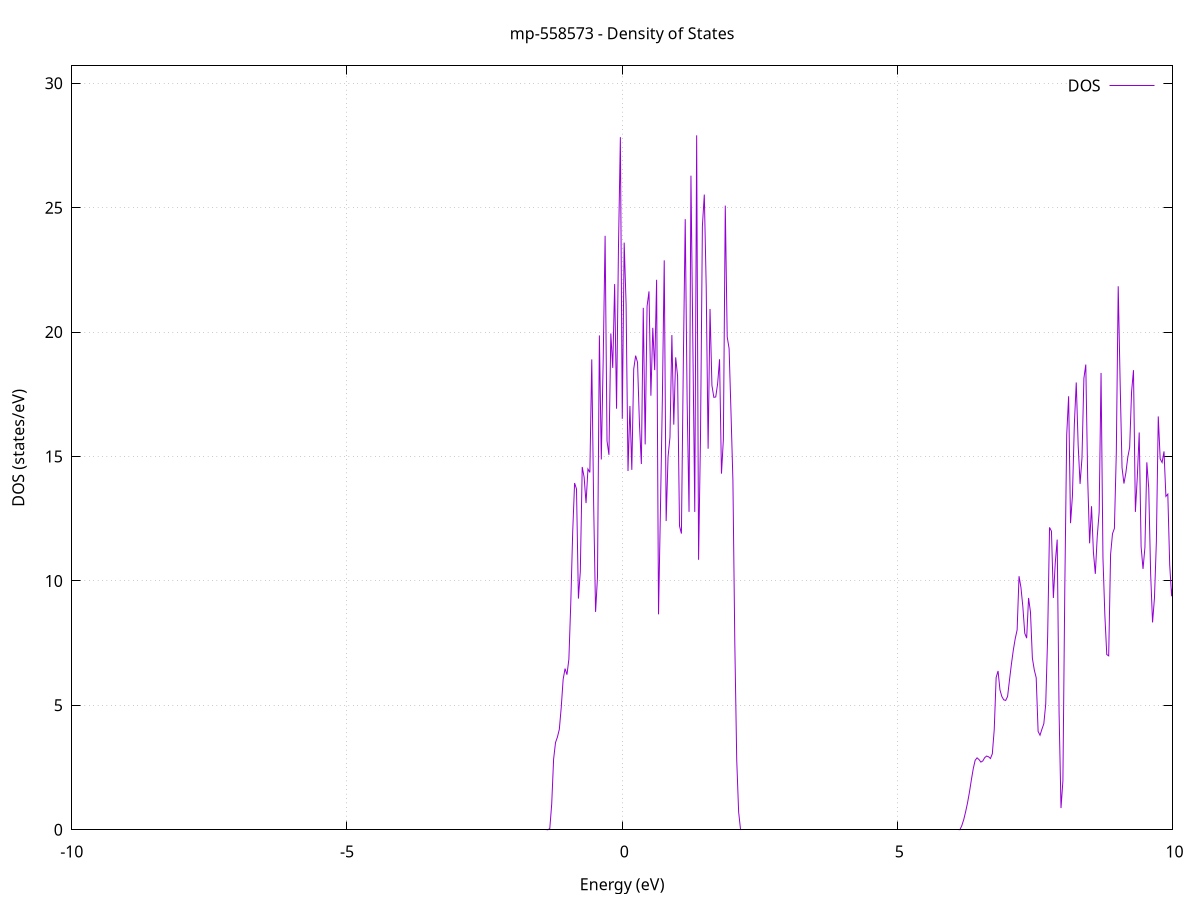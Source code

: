 set title 'mp-558573 - Density of States'
set xlabel 'Energy (eV)'
set ylabel 'DOS (states/eV)'
set grid
set xrange [-10:10]
set yrange [0:30.699]
set xzeroaxis lt -1
set terminal png size 800,600
set output 'mp-558573_dos_gnuplot.png'
plot '-' using 1:2 with lines title 'DOS'
-40.860300 0.000000
-40.825700 0.000000
-40.791000 0.000000
-40.756400 0.000000
-40.721700 0.000000
-40.687100 0.000000
-40.652400 0.000000
-40.617700 0.000000
-40.583100 0.000000
-40.548400 0.000000
-40.513800 0.000000
-40.479100 0.000000
-40.444400 0.000000
-40.409800 0.000000
-40.375100 0.000000
-40.340500 0.000000
-40.305800 0.000000
-40.271100 0.000000
-40.236500 0.000000
-40.201800 0.000000
-40.167200 0.000000
-40.132500 0.000000
-40.097900 0.000000
-40.063200 0.000000
-40.028500 0.000000
-39.993900 0.000000
-39.959200 0.000000
-39.924600 0.000000
-39.889900 0.000000
-39.855200 0.000000
-39.820600 0.000000
-39.785900 0.000000
-39.751300 0.000000
-39.716600 0.000000
-39.681900 0.000000
-39.647300 0.000000
-39.612600 0.000000
-39.578000 0.000000
-39.543300 0.000000
-39.508700 0.000000
-39.474000 0.000000
-39.439300 0.000000
-39.404700 0.000000
-39.370000 0.000000
-39.335400 0.000000
-39.300700 0.000000
-39.266000 0.000000
-39.231400 0.000000
-39.196700 0.000000
-39.162100 0.000000
-39.127400 0.000000
-39.092700 0.000000
-39.058100 0.000000
-39.023400 0.000000
-38.988800 0.000000
-38.954100 0.000000
-38.919400 0.000000
-38.884800 0.000000
-38.850100 0.000000
-38.815500 0.000000
-38.780800 0.000000
-38.746200 0.000000
-38.711500 0.000000
-38.676800 0.000000
-38.642200 0.000000
-38.607500 0.000000
-38.572900 0.000000
-38.538200 0.000000
-38.503500 0.000000
-38.468900 0.000000
-38.434200 0.000000
-38.399600 0.000000
-38.364900 0.000000
-38.330200 0.000000
-38.295600 0.000000
-38.260900 0.000000
-38.226300 0.000000
-38.191600 0.000000
-38.157000 0.000000
-38.122300 0.000000
-38.087600 0.000000
-38.053000 0.000000
-38.018300 0.000000
-37.983700 0.000000
-37.949000 0.000000
-37.914300 0.000000
-37.879700 0.000000
-37.845000 0.000000
-37.810400 0.000000
-37.775700 0.000000
-37.741000 0.000000
-37.706400 8.072300
-37.671700 97.917500
-37.637100 30.280700
-37.602400 0.000000
-37.567800 0.000000
-37.533100 0.000000
-37.498400 0.000000
-37.463800 105.892100
-37.429100 0.000000
-37.394500 0.000000
-37.359800 0.000000
-37.325100 0.000000
-37.290500 0.000000
-37.255800 0.000000
-37.221200 0.000000
-37.186500 0.000000
-37.151800 0.000000
-37.117200 0.000000
-37.082500 0.000000
-37.047900 0.000000
-37.013200 0.000000
-36.978600 0.000000
-36.943900 0.000000
-36.909200 0.000000
-36.874600 0.000000
-36.839900 0.000000
-36.805300 0.000000
-36.770600 0.000000
-36.735900 0.000000
-36.701300 0.000000
-36.666600 0.000000
-36.632000 0.000000
-36.597300 0.000000
-36.562600 0.000000
-36.528000 0.000000
-36.493300 0.000000
-36.458700 0.000000
-36.424000 0.000000
-36.389400 0.000000
-36.354700 0.000000
-36.320000 0.000000
-36.285400 0.000000
-36.250700 0.000000
-36.216100 0.000000
-36.181400 0.000000
-36.146700 0.000000
-36.112100 0.000000
-36.077400 0.000000
-36.042800 0.000000
-36.008100 0.000000
-35.973400 0.000000
-35.938800 0.000000
-35.904100 0.000000
-35.869500 0.000000
-35.834800 0.000000
-35.800200 0.000000
-35.765500 0.000000
-35.730800 0.000000
-35.696200 0.000000
-35.661500 0.000000
-35.626900 0.000000
-35.592200 0.000000
-35.557500 0.000000
-35.522900 0.000000
-35.488200 0.000000
-35.453600 0.000000
-35.418900 0.000000
-35.384200 0.000000
-35.349600 0.000000
-35.314900 0.000000
-35.280300 0.000000
-35.245600 0.000000
-35.211000 0.000000
-35.176300 0.000000
-35.141600 0.000000
-35.107000 0.000000
-35.072300 0.000000
-35.037700 0.000000
-35.003000 0.000000
-34.968300 0.000000
-34.933700 0.000000
-34.899000 0.000000
-34.864400 0.000000
-34.829700 0.000000
-34.795000 0.000000
-34.760400 0.000000
-34.725700 0.000000
-34.691100 0.000000
-34.656400 0.000000
-34.621800 0.000000
-34.587100 0.000000
-34.552400 0.000000
-34.517800 0.000000
-34.483100 0.000000
-34.448500 0.000000
-34.413800 0.000000
-34.379100 0.000000
-34.344500 0.000000
-34.309800 0.000000
-34.275200 0.000000
-34.240500 0.000000
-34.205800 0.000000
-34.171200 0.000000
-34.136500 0.000000
-34.101900 0.000000
-34.067200 0.000000
-34.032600 0.000000
-33.997900 0.000000
-33.963200 0.000000
-33.928600 0.000000
-33.893900 0.000000
-33.859300 0.000000
-33.824600 0.000000
-33.789900 0.000000
-33.755300 0.000000
-33.720600 0.000000
-33.686000 0.000000
-33.651300 0.000000
-33.616600 0.000000
-33.582000 0.000000
-33.547300 0.000000
-33.512700 0.000000
-33.478000 0.000000
-33.443400 0.000000
-33.408700 0.000000
-33.374000 0.000000
-33.339400 0.000000
-33.304700 0.000000
-33.270100 0.000000
-33.235400 0.000000
-33.200700 0.000000
-33.166100 0.000000
-33.131400 0.000000
-33.096800 0.000000
-33.062100 0.000000
-33.027400 0.000000
-32.992800 0.000000
-32.958100 0.000000
-32.923500 0.000000
-32.888800 0.000000
-32.854200 0.000000
-32.819500 0.000000
-32.784800 0.000000
-32.750200 0.000000
-32.715500 0.000000
-32.680900 0.000000
-32.646200 0.000000
-32.611500 0.000000
-32.576900 0.000000
-32.542200 0.000000
-32.507600 0.000000
-32.472900 0.000000
-32.438200 0.000000
-32.403600 0.000000
-32.368900 0.000000
-32.334300 0.000000
-32.299600 0.000000
-32.264900 0.000000
-32.230300 0.000000
-32.195600 0.000000
-32.161000 0.000000
-32.126300 0.000000
-32.091700 0.000000
-32.057000 0.000000
-32.022300 0.000000
-31.987700 0.000000
-31.953000 0.000000
-31.918400 0.000000
-31.883700 0.000000
-31.849000 0.000000
-31.814400 0.000000
-31.779700 0.000000
-31.745100 0.000000
-31.710400 0.000000
-31.675700 0.000000
-31.641100 0.000000
-31.606400 0.000000
-31.571800 0.000000
-31.537100 0.000000
-31.502500 0.000000
-31.467800 0.000000
-31.433100 0.000000
-31.398500 0.000000
-31.363800 0.000000
-31.329200 0.000000
-31.294500 0.000000
-31.259800 0.000000
-31.225200 0.000000
-31.190500 0.000000
-31.155900 0.000000
-31.121200 0.000000
-31.086500 0.000000
-31.051900 0.000000
-31.017200 0.000000
-30.982600 0.000000
-30.947900 0.000000
-30.913300 0.000000
-30.878600 0.000000
-30.843900 0.000000
-30.809300 0.000000
-30.774600 0.000000
-30.740000 0.000000
-30.705300 0.000000
-30.670600 0.000000
-30.636000 0.000000
-30.601300 0.000000
-30.566700 0.000000
-30.532000 0.000000
-30.497300 0.000000
-30.462700 0.000000
-30.428000 0.000000
-30.393400 0.000000
-30.358700 0.000000
-30.324100 0.000000
-30.289400 0.000000
-30.254700 0.000000
-30.220100 0.000000
-30.185400 0.000000
-30.150800 0.000000
-30.116100 0.000000
-30.081400 0.000000
-30.046800 0.000000
-30.012100 0.000000
-29.977500 0.000000
-29.942800 0.000000
-29.908100 0.000000
-29.873500 0.000000
-29.838800 0.000000
-29.804200 0.000000
-29.769500 0.000000
-29.734900 0.000000
-29.700200 0.000000
-29.665500 0.000000
-29.630900 0.000000
-29.596200 0.000000
-29.561600 0.000000
-29.526900 0.000000
-29.492200 0.000000
-29.457600 0.000000
-29.422900 0.000000
-29.388300 0.000000
-29.353600 0.000000
-29.318900 0.000000
-29.284300 0.000000
-29.249600 0.000000
-29.215000 0.000000
-29.180300 0.000000
-29.145700 0.000000
-29.111000 0.000000
-29.076300 0.000000
-29.041700 0.000000
-29.007000 0.000000
-28.972400 0.000000
-28.937700 0.000000
-28.903000 0.000000
-28.868400 0.000000
-28.833700 0.000000
-28.799100 0.000000
-28.764400 0.000000
-28.729700 0.000000
-28.695100 0.000000
-28.660400 0.000000
-28.625800 0.000000
-28.591100 0.000000
-28.556500 0.000000
-28.521800 0.000000
-28.487100 0.000000
-28.452500 0.000000
-28.417800 0.000000
-28.383200 0.000000
-28.348500 0.000000
-28.313800 0.000000
-28.279200 0.000000
-28.244500 0.000000
-28.209900 0.000000
-28.175200 0.000000
-28.140500 0.000000
-28.105900 0.000000
-28.071200 0.000000
-28.036600 0.000000
-28.001900 0.000000
-27.967300 0.000000
-27.932600 0.000000
-27.897900 0.000000
-27.863300 0.000000
-27.828600 0.000000
-27.794000 0.000000
-27.759300 0.000000
-27.724600 0.000000
-27.690000 0.000000
-27.655300 0.000000
-27.620700 0.000000
-27.586000 0.000000
-27.551300 0.000000
-27.516700 0.000000
-27.482000 0.000000
-27.447400 0.000000
-27.412700 0.000000
-27.378100 0.000000
-27.343400 0.000000
-27.308700 0.000000
-27.274100 0.000000
-27.239400 0.000000
-27.204800 0.000000
-27.170100 0.000000
-27.135400 0.000000
-27.100800 0.000000
-27.066100 0.000000
-27.031500 0.000000
-26.996800 0.000000
-26.962100 0.000000
-26.927500 0.000000
-26.892800 0.000000
-26.858200 0.000000
-26.823500 0.000000
-26.788900 0.000000
-26.754200 0.000000
-26.719500 0.000000
-26.684900 0.000000
-26.650200 0.000000
-26.615600 0.000000
-26.580900 0.000000
-26.546200 0.000000
-26.511600 0.000000
-26.476900 0.000000
-26.442300 0.000000
-26.407600 0.000000
-26.372900 0.000000
-26.338300 0.000000
-26.303600 0.000000
-26.269000 0.000000
-26.234300 0.000000
-26.199700 0.000000
-26.165000 0.000000
-26.130300 0.000000
-26.095700 0.000000
-26.061000 0.000000
-26.026400 0.000000
-25.991700 0.000000
-25.957000 0.000000
-25.922400 0.000000
-25.887700 0.000000
-25.853100 0.000000
-25.818400 0.000000
-25.783700 0.000000
-25.749100 0.000000
-25.714400 0.000000
-25.679800 0.000000
-25.645100 0.000000
-25.610400 0.000000
-25.575800 0.000000
-25.541100 0.000000
-25.506500 0.000000
-25.471800 0.000000
-25.437200 0.000000
-25.402500 0.000000
-25.367800 0.000000
-25.333200 0.000000
-25.298500 0.000000
-25.263900 0.000000
-25.229200 0.000000
-25.194500 0.000000
-25.159900 0.000000
-25.125200 0.000000
-25.090600 0.000000
-25.055900 0.000000
-25.021200 0.000000
-24.986600 0.000000
-24.951900 0.000000
-24.917300 0.000000
-24.882600 0.000000
-24.848000 0.000000
-24.813300 0.000000
-24.778600 0.000000
-24.744000 0.000000
-24.709300 0.000000
-24.674700 0.000000
-24.640000 0.000000
-24.605300 0.000000
-24.570700 0.000000
-24.536000 0.000000
-24.501400 0.000000
-24.466700 0.000000
-24.432000 0.000000
-24.397400 0.000000
-24.362700 0.000000
-24.328100 0.000000
-24.293400 0.000000
-24.258800 0.000000
-24.224100 0.000000
-24.189400 0.000000
-24.154800 0.000000
-24.120100 0.000000
-24.085500 0.000000
-24.050800 0.000000
-24.016100 0.000000
-23.981500 0.000000
-23.946800 0.000000
-23.912200 0.000000
-23.877500 0.000000
-23.842800 0.000000
-23.808200 0.000000
-23.773500 0.000000
-23.738900 0.000000
-23.704200 0.000000
-23.669600 0.000000
-23.634900 0.000000
-23.600200 0.000000
-23.565600 0.000000
-23.530900 0.000000
-23.496300 0.000000
-23.461600 0.000000
-23.426900 0.000000
-23.392300 0.000000
-23.357600 0.000000
-23.323000 0.000000
-23.288300 0.000000
-23.253600 0.000000
-23.219000 0.000000
-23.184300 0.000000
-23.149700 0.000000
-23.115000 0.000000
-23.080400 0.000000
-23.045700 0.000000
-23.011000 0.000000
-22.976400 0.000000
-22.941700 0.000000
-22.907100 0.000000
-22.872400 0.000000
-22.837700 0.000000
-22.803100 0.000000
-22.768400 0.000000
-22.733800 0.000000
-22.699100 0.000000
-22.664400 0.000000
-22.629800 0.000000
-22.595100 0.000000
-22.560500 0.000000
-22.525800 0.000000
-22.491200 0.000000
-22.456500 0.000000
-22.421800 0.000000
-22.387200 0.000000
-22.352500 0.000000
-22.317900 0.000000
-22.283200 0.000000
-22.248500 0.000000
-22.213900 0.000000
-22.179200 0.000000
-22.144600 0.000000
-22.109900 0.000000
-22.075200 0.000000
-22.040600 0.000000
-22.005900 0.000000
-21.971300 0.000000
-21.936600 0.000000
-21.902000 0.000000
-21.867300 0.000000
-21.832600 0.000000
-21.798000 0.000000
-21.763300 0.000000
-21.728700 0.000000
-21.694000 0.000000
-21.659300 0.000000
-21.624700 0.000000
-21.590000 0.000000
-21.555400 0.000000
-21.520700 0.000000
-21.486000 0.000000
-21.451400 0.000000
-21.416700 0.000000
-21.382100 0.000000
-21.347400 0.000000
-21.312800 0.000000
-21.278100 0.000000
-21.243400 0.000000
-21.208800 0.000000
-21.174100 0.000000
-21.139500 0.000000
-21.104800 0.000000
-21.070100 0.000000
-21.035500 0.000000
-21.000800 0.000000
-20.966200 0.000000
-20.931500 0.000000
-20.896800 0.000000
-20.862200 0.000000
-20.827500 0.000000
-20.792900 0.000000
-20.758200 0.000000
-20.723600 0.000000
-20.688900 0.000000
-20.654200 0.000000
-20.619600 0.000000
-20.584900 0.000000
-20.550300 0.000000
-20.515600 0.000000
-20.480900 0.000000
-20.446300 0.000000
-20.411600 0.000000
-20.377000 0.000000
-20.342300 0.000000
-20.307600 0.000000
-20.273000 0.000000
-20.238300 0.000000
-20.203700 0.000000
-20.169000 0.000000
-20.134400 0.000000
-20.099700 0.000000
-20.065000 0.000000
-20.030400 0.000000
-19.995700 0.000000
-19.961100 0.000000
-19.926400 0.000000
-19.891700 0.000000
-19.857100 0.000000
-19.822400 0.000000
-19.787800 0.000000
-19.753100 0.000000
-19.718400 0.000000
-19.683800 0.000000
-19.649100 0.000000
-19.614500 0.000000
-19.579800 0.000000
-19.545200 0.000000
-19.510500 0.000000
-19.475800 0.000000
-19.441200 0.000000
-19.406500 0.000000
-19.371900 0.000000
-19.337200 0.000000
-19.302500 0.000000
-19.267900 0.000000
-19.233200 0.000000
-19.198600 0.000000
-19.163900 0.000000
-19.129200 0.000000
-19.094600 0.000000
-19.059900 0.000000
-19.025300 0.000000
-18.990600 0.000000
-18.955900 0.000000
-18.921300 0.000000
-18.886600 0.000000
-18.852000 0.000000
-18.817300 0.493600
-18.782700 1.787100
-18.748000 3.332900
-18.713300 4.911800
-18.678700 15.596800
-18.644000 9.403600
-18.609400 5.679100
-18.574700 10.995300
-18.540000 22.289200
-18.505400 28.893300
-18.470700 20.555400
-18.436100 30.815000
-18.401400 27.719300
-18.366700 20.355700
-18.332100 28.367500
-18.297400 23.700400
-18.262800 10.176200
-18.228100 12.319800
-18.193500 11.404100
-18.158800 9.577100
-18.124100 12.457900
-18.089500 21.104600
-18.054800 16.182300
-18.020200 13.485600
-17.985500 22.788600
-17.950800 27.136300
-17.916200 17.741900
-17.881500 34.270100
-17.846900 32.056700
-17.812200 38.995500
-17.777500 33.951000
-17.742900 52.813400
-17.708200 57.849100
-17.673600 70.836300
-17.638900 75.797600
-17.604300 61.967200
-17.569600 45.898200
-17.534900 13.936300
-17.500300 13.072700
-17.465600 13.103100
-17.431000 0.000000
-17.396300 0.000000
-17.361600 0.000000
-17.327000 0.000000
-17.292300 0.000000
-17.257700 0.000000
-17.223000 0.000000
-17.188300 0.000000
-17.153700 0.000000
-17.119000 0.000000
-17.084400 0.000000
-17.049700 0.000000
-17.015100 0.000000
-16.980400 0.000000
-16.945700 0.000000
-16.911100 0.000000
-16.876400 0.000000
-16.841800 0.000000
-16.807100 0.000000
-16.772400 0.000000
-16.737800 0.000000
-16.703100 0.000000
-16.668500 0.000000
-16.633800 0.000000
-16.599100 0.000000
-16.564500 0.000000
-16.529800 0.000000
-16.495200 0.000000
-16.460500 0.000000
-16.425900 0.000000
-16.391200 0.000000
-16.356500 0.000000
-16.321900 0.000000
-16.287200 0.000000
-16.252600 0.000000
-16.217900 0.000000
-16.183200 0.000000
-16.148600 0.000000
-16.113900 0.000000
-16.079300 0.000000
-16.044600 0.000000
-16.009900 0.000000
-15.975300 0.000000
-15.940600 0.000000
-15.906000 0.000000
-15.871300 0.000000
-15.836700 0.000000
-15.802000 0.000000
-15.767300 0.000000
-15.732700 0.000000
-15.698000 0.000000
-15.663400 0.000000
-15.628700 0.000000
-15.594000 0.000000
-15.559400 0.000000
-15.524700 0.000000
-15.490100 0.000000
-15.455400 0.000000
-15.420700 0.000000
-15.386100 0.000000
-15.351400 0.000000
-15.316800 0.000000
-15.282100 0.000000
-15.247500 0.000000
-15.212800 0.000000
-15.178100 0.000000
-15.143500 0.000000
-15.108800 0.000000
-15.074200 0.000000
-15.039500 0.000000
-15.004800 0.000000
-14.970200 0.000000
-14.935500 0.000000
-14.900900 0.000000
-14.866200 0.000000
-14.831500 0.000000
-14.796900 0.000000
-14.762200 0.000000
-14.727600 0.000000
-14.692900 0.000000
-14.658300 0.000000
-14.623600 0.000000
-14.588900 0.000000
-14.554300 0.000000
-14.519600 0.000000
-14.485000 0.000000
-14.450300 0.000000
-14.415600 0.000000
-14.381000 0.000000
-14.346300 0.000000
-14.311700 0.000000
-14.277000 0.000000
-14.242300 0.000000
-14.207700 0.000000
-14.173000 0.000000
-14.138400 0.000000
-14.103700 0.000000
-14.069100 0.000600
-14.034400 0.031000
-13.999700 0.106900
-13.965100 0.228300
-13.930400 0.376100
-13.895800 0.521600
-13.861100 0.677300
-13.826400 0.847100
-13.791800 1.042000
-13.757100 1.310500
-13.722500 1.528700
-13.687800 1.721700
-13.653100 2.035800
-13.618500 2.768200
-13.583800 3.961500
-13.549200 7.862500
-13.514500 11.527200
-13.479900 12.285800
-13.445200 10.477400
-13.410500 9.701300
-13.375900 14.865300
-13.341200 13.610200
-13.306600 9.878300
-13.271900 7.526100
-13.237200 6.458600
-13.202600 6.851500
-13.167900 12.780700
-13.133300 25.144900
-13.098600 22.318100
-13.063900 10.967100
-13.029300 24.138800
-12.994600 33.496100
-12.960000 16.348100
-12.925300 20.930900
-12.890700 9.949800
-12.856000 8.536300
-12.821300 13.399000
-12.786700 15.745700
-12.752000 22.137800
-12.717400 20.793200
-12.682700 22.552800
-12.648000 19.279900
-12.613400 17.477100
-12.578700 23.487600
-12.544100 14.314400
-12.509400 10.888800
-12.474700 14.313600
-12.440100 4.715700
-12.405400 1.975700
-12.370800 1.339800
-12.336100 0.823100
-12.301400 0.347700
-12.266800 0.040700
-12.232100 0.000000
-12.197500 0.000000
-12.162800 0.000000
-12.128200 0.000000
-12.093500 0.000000
-12.058800 0.000000
-12.024200 0.000000
-11.989500 0.000000
-11.954900 0.000000
-11.920200 0.000000
-11.885500 0.000000
-11.850900 0.000000
-11.816200 0.000000
-11.781600 0.000000
-11.746900 0.000000
-11.712200 0.000000
-11.677600 0.000000
-11.642900 0.000000
-11.608300 0.000000
-11.573600 0.000000
-11.539000 0.000000
-11.504300 0.000000
-11.469600 0.000000
-11.435000 0.000000
-11.400300 0.000000
-11.365700 0.000000
-11.331000 0.000000
-11.296300 0.000000
-11.261700 0.000000
-11.227000 0.000000
-11.192400 0.000000
-11.157700 0.000000
-11.123000 0.000000
-11.088400 0.000000
-11.053700 0.000000
-11.019100 0.000000
-10.984400 0.000000
-10.949800 0.000000
-10.915100 0.000000
-10.880400 0.000000
-10.845800 0.000000
-10.811100 0.000000
-10.776500 0.000000
-10.741800 0.000000
-10.707100 0.000000
-10.672500 0.000000
-10.637800 0.000000
-10.603200 0.000000
-10.568500 0.000000
-10.533800 0.000000
-10.499200 0.000000
-10.464500 0.000000
-10.429900 0.000000
-10.395200 0.000000
-10.360600 0.000000
-10.325900 0.000000
-10.291200 0.000000
-10.256600 0.000000
-10.221900 0.000000
-10.187300 0.000000
-10.152600 0.000000
-10.117900 0.000000
-10.083300 0.000000
-10.048600 0.000000
-10.014000 0.000000
-9.979300 0.000000
-9.944600 0.000000
-9.910000 0.000000
-9.875300 0.000000
-9.840700 0.000000
-9.806000 0.000000
-9.771400 0.000000
-9.736700 0.000000
-9.702000 0.000000
-9.667400 0.000000
-9.632700 0.000000
-9.598100 0.000000
-9.563400 0.000000
-9.528700 0.000000
-9.494100 0.000000
-9.459400 0.000000
-9.424800 0.000000
-9.390100 0.000000
-9.355400 0.000000
-9.320800 0.000000
-9.286100 0.000000
-9.251500 0.000000
-9.216800 0.000000
-9.182200 0.000000
-9.147500 0.000000
-9.112800 0.000000
-9.078200 0.000000
-9.043500 0.000000
-9.008900 0.000000
-8.974200 0.000000
-8.939500 0.000000
-8.904900 0.000000
-8.870200 0.000000
-8.835600 0.000000
-8.800900 0.000000
-8.766200 0.000000
-8.731600 0.000000
-8.696900 0.000000
-8.662300 0.000000
-8.627600 0.000000
-8.593000 0.000000
-8.558300 0.000000
-8.523600 0.000000
-8.489000 0.000000
-8.454300 0.000000
-8.419700 0.000000
-8.385000 0.000000
-8.350300 0.000000
-8.315700 0.000000
-8.281000 0.000000
-8.246400 0.000000
-8.211700 0.000000
-8.177000 0.000000
-8.142400 0.000000
-8.107700 0.000000
-8.073100 0.000000
-8.038400 0.000000
-8.003800 0.000000
-7.969100 0.000000
-7.934400 0.000000
-7.899800 0.000000
-7.865100 0.000000
-7.830500 0.000000
-7.795800 0.000000
-7.761100 0.000000
-7.726500 0.000000
-7.691800 0.000000
-7.657200 0.000000
-7.622500 0.000000
-7.587800 0.000000
-7.553200 0.000000
-7.518500 0.000000
-7.483900 0.000000
-7.449200 0.000000
-7.414600 0.000000
-7.379900 0.000000
-7.345200 0.000000
-7.310600 0.000000
-7.275900 0.000000
-7.241300 0.000000
-7.206600 0.000000
-7.171900 0.000000
-7.137300 0.000000
-7.102600 0.000000
-7.068000 0.000000
-7.033300 0.000000
-6.998600 0.000000
-6.964000 0.000000
-6.929300 0.000000
-6.894700 0.000000
-6.860000 0.000000
-6.825400 0.000000
-6.790700 0.000000
-6.756000 0.000000
-6.721400 0.000000
-6.686700 0.000000
-6.652100 0.000000
-6.617400 0.000000
-6.582700 0.000000
-6.548100 0.000000
-6.513400 0.000000
-6.478800 0.000000
-6.444100 0.000000
-6.409400 0.000000
-6.374800 0.000000
-6.340100 0.000000
-6.305500 0.000000
-6.270800 0.000000
-6.236100 0.000000
-6.201500 0.000000
-6.166800 0.000000
-6.132200 0.000000
-6.097500 0.000000
-6.062900 0.000000
-6.028200 0.000000
-5.993500 0.000000
-5.958900 0.000000
-5.924200 0.000000
-5.889600 0.000000
-5.854900 0.000000
-5.820200 0.000000
-5.785600 0.000000
-5.750900 0.000000
-5.716300 0.000000
-5.681600 0.000000
-5.646900 0.000000
-5.612300 0.000000
-5.577600 0.000000
-5.543000 0.000000
-5.508300 0.000000
-5.473700 0.000000
-5.439000 0.000000
-5.404300 0.000000
-5.369700 0.000000
-5.335000 0.000000
-5.300400 0.000000
-5.265700 0.000000
-5.231000 0.000000
-5.196400 0.000000
-5.161700 0.000000
-5.127100 0.000000
-5.092400 0.000000
-5.057700 0.000000
-5.023100 0.000000
-4.988400 0.000000
-4.953800 0.000000
-4.919100 0.000000
-4.884500 0.000000
-4.849800 0.000000
-4.815100 0.000000
-4.780500 0.000000
-4.745800 0.000000
-4.711200 0.000000
-4.676500 0.000000
-4.641800 0.000000
-4.607200 0.000000
-4.572500 0.000000
-4.537900 0.000000
-4.503200 0.000000
-4.468500 0.000000
-4.433900 0.000000
-4.399200 0.000000
-4.364600 0.000000
-4.329900 0.000000
-4.295300 0.000000
-4.260600 0.000000
-4.225900 0.000000
-4.191300 0.000000
-4.156600 0.000000
-4.122000 0.000000
-4.087300 0.000000
-4.052600 0.000000
-4.018000 0.000000
-3.983300 0.000000
-3.948700 0.000000
-3.914000 0.000000
-3.879300 0.000000
-3.844700 0.000000
-3.810000 0.000000
-3.775400 0.000000
-3.740700 0.000000
-3.706100 0.000000
-3.671400 0.000000
-3.636700 0.000000
-3.602100 0.000000
-3.567400 0.000000
-3.532800 0.000000
-3.498100 0.000000
-3.463400 0.000000
-3.428800 0.000000
-3.394100 0.000000
-3.359500 0.000000
-3.324800 0.000000
-3.290100 0.000000
-3.255500 0.000000
-3.220800 0.000000
-3.186200 0.000000
-3.151500 0.000000
-3.116900 0.000000
-3.082200 0.000000
-3.047500 0.000000
-3.012900 0.000000
-2.978200 0.000000
-2.943600 0.000000
-2.908900 0.000000
-2.874200 0.000000
-2.839600 0.000000
-2.804900 0.000000
-2.770300 0.000000
-2.735600 0.000000
-2.700900 0.000000
-2.666300 0.000000
-2.631600 0.000000
-2.597000 0.000000
-2.562300 0.000000
-2.527700 0.000000
-2.493000 0.000000
-2.458300 0.000000
-2.423700 0.000000
-2.389000 0.000000
-2.354400 0.000000
-2.319700 0.000000
-2.285000 0.000000
-2.250400 0.000000
-2.215700 0.000000
-2.181100 0.000000
-2.146400 0.000000
-2.111700 0.000000
-2.077100 0.000000
-2.042400 0.000000
-2.007800 0.000000
-1.973100 0.000000
-1.938500 0.000000
-1.903800 0.000000
-1.869100 0.000000
-1.834500 0.000000
-1.799800 0.000000
-1.765200 0.000000
-1.730500 0.000000
-1.695800 0.000000
-1.661200 0.000000
-1.626500 0.000000
-1.591900 0.000000
-1.557200 0.000000
-1.522500 0.000000
-1.487900 0.000000
-1.453200 0.000000
-1.418600 0.000000
-1.383900 0.000000
-1.349300 0.000500
-1.314600 0.052400
-1.279900 1.034300
-1.245300 2.838900
-1.210600 3.504300
-1.176000 3.726800
-1.141300 4.039000
-1.106600 4.921200
-1.072000 6.043700
-1.037300 6.477400
-1.002700 6.232900
-0.968000 6.852500
-0.933300 9.110300
-0.898700 11.949900
-0.864000 13.935200
-0.829400 13.694400
-0.794700 9.291800
-0.760100 10.375800
-0.725400 14.580800
-0.690700 14.168600
-0.656100 13.127700
-0.621400 14.497400
-0.586800 14.361000
-0.552100 18.902300
-0.517400 13.042100
-0.482800 8.754300
-0.448100 10.151100
-0.413500 19.867600
-0.378800 14.882600
-0.344100 18.901500
-0.309500 23.869000
-0.274800 15.625300
-0.240200 15.068800
-0.205500 19.945300
-0.170900 18.560000
-0.136200 21.930600
-0.101500 16.919800
-0.066900 23.385500
-0.032200 27.835400
0.002400 16.516300
0.037100 23.595700
0.071800 21.118900
0.106400 14.417300
0.141100 17.032600
0.175700 14.465100
0.210400 18.513700
0.245100 19.054400
0.279700 18.780900
0.314400 16.314200
0.349000 14.698600
0.383700 20.975400
0.418400 15.486500
0.453000 21.038800
0.487700 21.636300
0.522300 17.442600
0.557000 20.171800
0.591600 18.472200
0.626300 22.101500
0.661000 8.658400
0.695600 12.830700
0.730300 17.239700
0.764900 22.884400
0.799600 12.405400
0.834300 14.986400
0.868900 15.773900
0.903600 19.881600
0.938200 16.279700
0.972900 18.984800
1.007600 18.227600
1.042200 12.209400
1.076900 11.902900
1.111500 18.730600
1.146200 24.541000
1.180800 17.222900
1.215500 12.775600
1.250200 26.285800
1.284800 19.548500
1.319500 12.774300
1.354100 27.908200
1.388800 10.848600
1.423500 15.732900
1.458100 24.258900
1.492800 25.527000
1.527400 21.828000
1.562100 15.314200
1.596800 20.930100
1.631400 17.857500
1.666100 17.379100
1.700700 17.393300
1.735400 17.935900
1.770000 18.910600
1.804700 14.310600
1.839400 15.690500
1.874000 25.082800
1.908700 19.809600
1.943300 19.340300
1.978000 16.763900
2.012700 14.033600
2.047300 7.470200
2.082000 2.803600
2.116600 0.715100
2.151300 0.008600
2.186000 0.000000
2.220600 0.000000
2.255300 0.000000
2.289900 0.000000
2.324600 0.000000
2.359200 0.000000
2.393900 0.000000
2.428600 0.000000
2.463200 0.000000
2.497900 0.000000
2.532500 0.000000
2.567200 0.000000
2.601900 0.000000
2.636500 0.000000
2.671200 0.000000
2.705800 0.000000
2.740500 0.000000
2.775200 0.000000
2.809800 0.000000
2.844500 0.000000
2.879100 0.000000
2.913800 0.000000
2.948400 0.000000
2.983100 0.000000
3.017800 0.000000
3.052400 0.000000
3.087100 0.000000
3.121700 0.000000
3.156400 0.000000
3.191100 0.000000
3.225700 0.000000
3.260400 0.000000
3.295000 0.000000
3.329700 0.000000
3.364400 0.000000
3.399000 0.000000
3.433700 0.000000
3.468300 0.000000
3.503000 0.000000
3.537600 0.000000
3.572300 0.000000
3.607000 0.000000
3.641600 0.000000
3.676300 0.000000
3.710900 0.000000
3.745600 0.000000
3.780300 0.000000
3.814900 0.000000
3.849600 0.000000
3.884200 0.000000
3.918900 0.000000
3.953600 0.000000
3.988200 0.000000
4.022900 0.000000
4.057500 0.000000
4.092200 0.000000
4.126800 0.000000
4.161500 0.000000
4.196200 0.000000
4.230800 0.000000
4.265500 0.000000
4.300100 0.000000
4.334800 0.000000
4.369500 0.000000
4.404100 0.000000
4.438800 0.000000
4.473400 0.000000
4.508100 0.000000
4.542800 0.000000
4.577400 0.000000
4.612100 0.000000
4.646700 0.000000
4.681400 0.000000
4.716000 0.000000
4.750700 0.000000
4.785400 0.000000
4.820000 0.000000
4.854700 0.000000
4.889300 0.000000
4.924000 0.000000
4.958700 0.000000
4.993300 0.000000
5.028000 0.000000
5.062600 0.000000
5.097300 0.000000
5.132000 0.000000
5.166600 0.000000
5.201300 0.000000
5.235900 0.000000
5.270600 0.000000
5.305200 0.000000
5.339900 0.000000
5.374600 0.000000
5.409200 0.000000
5.443900 0.000000
5.478500 0.000000
5.513200 0.000000
5.547900 0.000000
5.582500 0.000000
5.617200 0.000000
5.651800 0.000000
5.686500 0.000000
5.721200 0.000000
5.755800 0.000000
5.790500 0.000000
5.825100 0.000000
5.859800 0.000000
5.894400 0.000000
5.929100 0.000000
5.963800 0.000000
5.998400 0.000000
6.033100 0.000000
6.067700 0.000000
6.102400 0.000000
6.137100 0.004600
6.171700 0.167100
6.206400 0.406600
6.241000 0.721600
6.275700 1.081200
6.310400 1.509800
6.345000 1.999700
6.379700 2.454400
6.414300 2.792700
6.449000 2.890300
6.483600 2.822200
6.518300 2.719800
6.553000 2.765800
6.587600 2.898300
6.622300 2.962500
6.656900 2.935500
6.691600 2.863400
6.726300 3.053300
6.760900 4.022200
6.795600 6.119900
6.830200 6.382900
6.864900 5.622300
6.899600 5.352300
6.934200 5.221300
6.968900 5.198500
7.003500 5.356400
7.038200 6.018200
7.072900 6.654000
7.107500 7.217100
7.142200 7.679600
7.176800 8.029000
7.211500 10.189600
7.246100 9.740000
7.280800 8.966300
7.315500 7.899000
7.350100 7.701400
7.384800 9.316600
7.419400 8.749000
7.454100 6.895300
7.488800 6.424200
7.523400 6.111600
7.558100 3.955100
7.592700 3.800300
7.627400 4.042700
7.662100 4.263000
7.696700 5.054600
7.731400 7.771600
7.766000 12.151500
7.800700 11.998000
7.835300 9.314100
7.870000 10.729300
7.904700 11.662000
7.939300 4.681300
7.974000 0.872000
8.008600 1.958800
8.043300 9.741600
8.078000 15.879400
8.112600 17.422200
8.147300 12.322000
8.181900 13.415600
8.216600 16.294800
8.251300 17.974300
8.285900 15.461700
8.320600 13.899400
8.355200 14.939300
8.389900 18.143400
8.424500 18.696000
8.459200 14.103300
8.493900 11.511700
8.528500 13.001400
8.563200 11.150400
8.597800 10.285200
8.632500 11.781500
8.667200 12.755800
8.701800 18.359700
8.736500 10.913300
8.771100 8.622000
8.805800 7.041000
8.840500 6.990100
8.875100 11.065900
8.909800 11.897500
8.944400 12.110100
8.979100 15.149300
9.013700 21.842700
9.048400 17.990000
9.083100 14.552000
9.117700 13.914000
9.152400 14.337700
9.187000 14.961500
9.221700 15.372000
9.256400 17.599100
9.291000 18.471100
9.325700 12.774400
9.360300 14.169100
9.395000 15.965200
9.429700 11.373100
9.464300 10.483200
9.499000 11.343500
9.533600 14.766700
9.568300 13.714400
9.602900 10.286800
9.637600 8.331800
9.672300 9.315700
9.706900 11.565600
9.741600 16.611000
9.776200 14.902900
9.810900 14.758900
9.845600 15.205600
9.880200 13.398200
9.914900 13.489700
9.949500 10.628400
9.984200 9.384700
10.018900 10.121700
10.053500 11.863800
10.088200 12.186900
10.122800 10.738500
10.157500 8.218200
10.192100 9.808900
10.226800 10.338700
10.261500 10.294200
10.296100 10.377300
10.330800 9.341700
10.365400 9.785600
10.400100 10.679400
10.434800 17.021900
10.469400 21.278300
10.504100 21.520400
10.538700 16.509000
10.573400 13.897600
10.608100 17.336200
10.642700 14.027300
10.677400 9.931300
10.712000 11.873000
10.746700 13.779300
10.781300 13.408300
10.816000 11.377000
10.850700 17.955800
10.885300 9.323000
10.920000 4.234000
10.954600 4.548100
10.989300 5.192100
11.024000 5.987300
11.058600 10.688700
11.093300 13.873400
11.127900 15.760200
11.162600 11.085600
11.197300 9.291200
11.231900 13.645400
11.266600 15.768400
11.301200 12.344700
11.335900 10.216200
11.370500 9.725800
11.405200 11.737100
11.439900 15.011100
11.474500 11.390100
11.509200 7.341900
11.543800 7.388000
11.578500 10.901600
11.613200 8.638200
11.647800 8.566600
11.682500 9.669500
11.717100 10.327500
11.751800 8.747000
11.786500 7.864000
11.821100 8.041800
11.855800 5.730500
11.890400 3.398900
11.925100 3.527300
11.959700 4.069200
11.994400 5.809500
12.029100 7.127400
12.063700 7.223000
12.098400 7.832700
12.133000 8.362300
12.167700 8.220000
12.202400 8.311100
12.237000 7.721100
12.271700 7.916400
12.306300 8.501600
12.341000 9.102300
12.375700 12.622400
12.410300 10.727300
12.445000 12.734900
12.479600 9.897600
12.514300 9.649500
12.548900 7.639200
12.583600 7.495100
12.618300 7.405400
12.652900 6.945000
12.687600 6.699700
12.722200 6.231000
12.756900 5.222900
12.791600 4.578700
12.826200 4.111700
12.860900 3.754000
12.895500 3.582000
12.930200 3.424900
12.964900 3.292300
12.999500 3.181500
13.034200 3.082500
13.068800 3.070300
13.103500 3.095700
13.138100 3.332800
13.172800 3.915200
13.207500 4.165500
13.242100 4.362100
13.276800 3.851800
13.311400 3.270200
13.346100 3.099000
13.380800 3.012700
13.415400 2.948700
13.450100 2.923200
13.484700 2.911400
13.519400 2.876500
13.554100 2.830000
13.588700 2.832800
13.623400 2.860700
13.658000 2.908200
13.692700 3.198100
13.727400 3.841600
13.762000 3.838500
13.796700 3.778300
13.831300 3.641000
13.866000 3.573100
13.900600 3.526600
13.935300 3.496300
13.970000 3.477300
14.004600 3.404200
14.039300 3.319500
14.073900 3.285200
14.108600 3.296500
14.143300 3.346700
14.177900 3.424800
14.212600 3.511800
14.247200 3.715000
14.281900 4.029900
14.316600 4.476700
14.351200 4.689800
14.385900 4.675200
14.420500 4.575500
14.455200 4.397800
14.489800 4.191500
14.524500 3.979800
14.559200 3.600000
14.593800 3.438400
14.628500 3.401500
14.663100 3.512400
14.697800 3.701500
14.732500 4.009600
14.767100 4.594700
14.801800 5.203400
14.836400 5.630200
14.871100 6.055000
14.905800 7.008300
14.940400 5.105500
14.975100 3.730000
15.009700 3.375100
15.044400 3.353600
15.079000 3.534700
15.113700 3.797900
15.148400 4.130800
15.183000 4.548100
15.217700 5.192900
15.252300 5.752100
15.287000 5.894000
15.321700 6.042100
15.356300 5.791900
15.391000 4.889600
15.425600 4.006400
15.460300 3.976000
15.495000 4.701400
15.529600 5.794600
15.564300 4.520700
15.598900 3.759700
15.633600 3.879400
15.668200 4.068000
15.702900 6.431100
15.737600 6.035100
15.772200 6.041900
15.806900 6.005900
15.841500 6.194500
15.876200 5.582200
15.910900 5.072600
15.945500 4.149800
15.980200 4.332700
16.014800 5.138000
16.049500 7.476600
16.084200 6.194500
16.118800 5.617100
16.153500 5.286300
16.188100 5.500300
16.222800 5.913100
16.257400 6.560000
16.292100 7.037300
16.326800 6.510600
16.361400 6.926600
16.396100 6.216800
16.430700 6.151500
16.465400 6.151800
16.500100 6.244100
16.534700 6.476700
16.569400 8.108600
16.604000 8.571600
16.638700 7.721300
16.673400 6.566100
16.708000 5.793000
16.742700 5.389500
16.777300 5.237800
16.812000 5.088800
16.846600 5.253800
16.881300 5.511000
16.916000 6.069700
16.950600 6.754800
16.985300 6.328700
17.019900 5.968300
17.054600 5.605400
17.089300 5.525800
17.123900 5.512000
17.158600 5.569300
17.193200 5.296200
17.227900 5.282700
17.262600 6.276200
17.297200 6.732300
17.331900 6.413100
17.366500 5.383400
17.401200 5.379600
17.435800 4.969700
17.470500 5.126100
17.505200 5.341000
17.539800 5.574100
17.574500 5.837200
17.609100 6.497300
17.643800 7.394600
17.678500 9.115300
17.713100 7.922000
17.747800 7.012700
17.782400 6.764200
17.817100 6.531800
17.851800 5.873100
17.886400 5.360800
17.921100 5.245600
17.955700 5.369000
17.990400 5.650800
18.025000 7.869900
18.059700 9.140500
18.094400 6.434100
18.129000 6.275200
18.163700 6.291400
18.198300 6.314100
18.233000 6.393300
18.267700 6.867300
18.302300 8.036500
18.337000 9.177200
18.371600 8.658700
18.406300 6.169400
18.441000 5.617900
18.475600 5.982900
18.510300 6.070600
18.544900 5.801200
18.579600 5.779300
18.614200 6.216200
18.648900 6.628200
18.683600 7.123800
18.718200 7.670000
18.752900 6.862700
18.787500 5.571400
18.822200 4.905300
18.856900 5.141000
18.891500 5.676700
18.926200 6.637500
18.960800 7.334100
18.995500 8.228700
19.030200 7.494500
19.064800 7.955700
19.099500 8.530000
19.134100 9.022800
19.168800 9.079500
19.203400 8.529700
19.238100 8.714700
19.272800 8.594500
19.307400 8.439300
19.342100 7.873800
19.376700 7.566800
19.411400 7.378000
19.446100 7.151800
19.480700 7.084300
19.515400 7.110200
19.550000 7.224300
19.584700 7.154600
19.619400 6.921300
19.654000 6.994400
19.688700 7.073900
19.723300 7.150300
19.758000 7.068800
19.792700 6.936500
19.827300 6.682200
19.862000 6.014100
19.896600 5.781200
19.931300 6.294300
19.965900 7.413300
20.000600 8.336200
20.035300 8.342800
20.069900 6.755600
20.104600 6.116600
20.139200 6.042300
20.173900 6.511100
20.208600 6.496100
20.243200 6.630400
20.277900 6.435700
20.312500 5.583800
20.347200 4.708400
20.381900 4.652700
20.416500 4.846600
20.451200 5.393200
20.485800 5.858400
20.520500 5.994300
20.555100 6.077800
20.589800 6.184600
20.624500 6.324900
20.659100 8.306200
20.693800 9.042600
20.728400 7.335100
20.763100 7.790500
20.797800 8.102700
20.832400 8.017800
20.867100 7.801000
20.901700 7.487400
20.936400 7.541100
20.971100 7.223900
21.005700 7.453800
21.040400 7.181600
21.075000 7.597500
21.109700 7.694600
21.144300 7.392100
21.179000 6.934600
21.213700 6.809900
21.248300 6.789200
21.283000 6.879600
21.317600 7.184700
21.352300 6.671000
21.387000 7.055400
21.421600 7.022800
21.456300 5.573500
21.490900 4.928200
21.525600 6.657900
21.560300 7.354900
21.594900 7.696600
21.629600 7.407300
21.664200 6.174200
21.698900 6.201700
21.733500 6.599900
21.768200 7.419900
21.802900 7.955900
21.837500 7.063900
21.872200 6.257400
21.906800 5.407600
21.941500 4.521700
21.976200 4.409500
22.010800 5.003100
22.045500 5.918300
22.080100 6.600500
22.114800 7.034800
22.149500 7.243300
22.184100 6.826300
22.218800 5.986800
22.253400 5.238500
22.288100 5.527500
22.322700 5.744200
22.357400 5.979200
22.392100 6.474300
22.426700 6.366000
22.461400 6.117500
22.496000 6.472500
22.530700 6.388700
22.565400 6.470600
22.600000 6.401500
22.634700 5.642200
22.669300 5.375500
22.704000 4.977400
22.738700 4.458300
22.773300 5.089300
22.808000 5.570700
22.842600 6.048300
22.877300 6.391100
22.911900 6.505300
22.946600 6.558500
22.981300 6.737800
23.015900 7.245400
23.050600 6.948400
23.085200 5.079500
23.119900 3.768900
23.154600 3.857600
23.189200 4.485400
23.223900 5.607000
23.258500 6.456000
23.293200 6.852900
23.327900 7.034000
23.362500 6.716000
23.397200 6.350400
23.431800 5.635900
23.466500 5.410200
23.501100 5.342000
23.535800 6.915100
23.570500 7.893900
23.605100 9.420000
23.639800 8.877500
23.674400 7.328400
23.709100 6.476800
23.743800 6.257000
23.778400 5.271200
23.813100 5.928900
23.847700 6.512800
23.882400 6.272300
23.917100 6.359100
23.951700 5.481600
23.986400 5.176800
24.021000 5.202200
24.055700 5.439900
24.090300 5.909300
24.125000 6.049300
24.159700 5.900500
24.194300 5.902400
24.229000 6.023900
24.263600 6.285900
24.298300 6.281100
24.333000 6.149000
24.367600 6.086500
24.402300 6.222100
24.436900 6.374500
24.471600 6.062900
24.506300 5.912600
24.540900 5.538500
24.575600 4.944200
24.610200 5.564500
24.644900 5.493700
24.679500 5.551200
24.714200 5.247500
24.748900 4.608000
24.783500 4.145100
24.818200 4.051700
24.852800 3.823100
24.887500 3.329000
24.922200 2.626500
24.956800 1.998300
24.991500 1.493100
25.026100 1.051700
25.060800 0.714400
25.095500 0.490700
25.130100 0.327800
25.164800 0.203000
25.199400 0.116400
25.234100 0.062600
25.268700 0.024700
25.303400 0.001400
25.338100 0.000000
25.372700 0.000000
25.407400 0.000000
25.442000 0.000000
25.476700 0.000000
25.511400 0.000000
25.546000 0.000000
25.580700 0.000000
25.615300 0.000000
25.650000 0.000000
25.684700 0.000000
25.719300 0.000000
25.754000 0.000000
25.788600 0.000000
25.823300 0.000000
25.857900 0.000000
25.892600 0.000000
25.927300 0.000000
25.961900 0.000000
25.996600 0.000000
26.031200 0.000000
26.065900 0.000000
26.100600 0.000000
26.135200 0.000000
26.169900 0.000000
26.204500 0.000000
26.239200 0.000000
26.273900 0.000000
26.308500 0.000000
26.343200 0.000000
26.377800 0.000000
26.412500 0.000000
26.447200 0.000000
26.481800 0.000000
26.516500 0.000000
26.551100 0.000000
26.585800 0.000000
26.620400 0.000000
26.655100 0.000000
26.689800 0.000000
26.724400 0.000000
26.759100 0.000000
26.793700 0.000000
26.828400 0.000000
26.863100 0.000000
26.897700 0.000000
26.932400 0.000000
26.967000 0.000000
27.001700 0.000000
27.036400 0.000000
27.071000 0.000000
27.105700 0.000000
27.140300 0.000000
27.175000 0.000000
27.209600 0.000000
27.244300 0.000000
27.279000 0.000000
27.313600 0.000000
27.348300 0.000000
27.382900 0.000000
27.417600 0.000000
27.452300 0.000000
27.486900 0.000000
27.521600 0.000000
27.556200 0.000000
27.590900 0.000000
27.625600 0.000000
27.660200 0.000000
27.694900 0.000000
27.729500 0.000000
27.764200 0.000000
27.798800 0.000000
27.833500 0.000000
27.868200 0.000000
27.902800 0.000000
27.937500 0.000000
27.972100 0.000000
28.006800 0.000000
28.041500 0.000000
28.076100 0.000000
28.110800 0.000000
28.145400 0.000000
28.180100 0.000000
28.214800 0.000000
28.249400 0.000000
28.284100 0.000000
28.318700 0.000000
28.353400 0.000000
28.388000 0.000000
28.422700 0.000000
28.457400 0.000000
e
